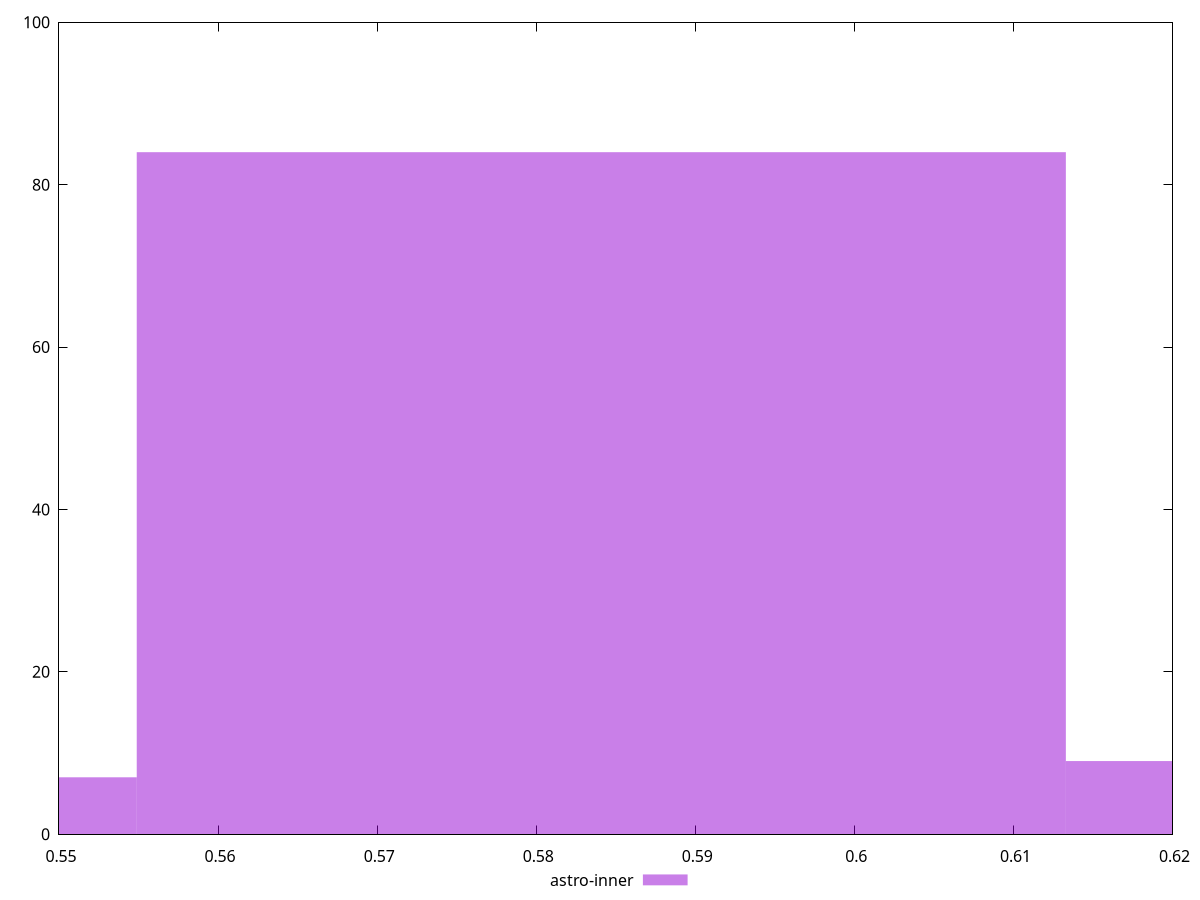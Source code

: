 reset

$astroInner <<EOF
0.5840914487952684 84
0.5256823039157416 7
0.6425005936747953 9
EOF

set key outside below
set boxwidth 0.05840914487952684
set xrange [0.55:0.62]
set yrange [0:100]
set trange [0:100]
set style fill transparent solid 0.5 noborder
set terminal svg size 640, 490 enhanced background rgb 'white'
set output "reports/report_00033_2021-03-01T14-23-16.841Z/meta/score/comparison/histogram/1_vs_2.svg"

plot $astroInner title "astro-inner" with boxes

reset
